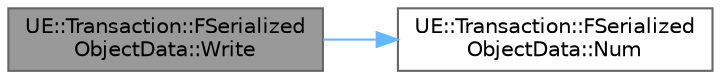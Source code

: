 digraph "UE::Transaction::FSerializedObjectData::Write"
{
 // INTERACTIVE_SVG=YES
 // LATEX_PDF_SIZE
  bgcolor="transparent";
  edge [fontname=Helvetica,fontsize=10,labelfontname=Helvetica,labelfontsize=10];
  node [fontname=Helvetica,fontsize=10,shape=box,height=0.2,width=0.4];
  rankdir="LR";
  Node1 [id="Node000001",label="UE::Transaction::FSerialized\lObjectData::Write",height=0.2,width=0.4,color="gray40", fillcolor="grey60", style="filled", fontcolor="black",tooltip=" "];
  Node1 -> Node2 [id="edge1_Node000001_Node000002",color="steelblue1",style="solid",tooltip=" "];
  Node2 [id="Node000002",label="UE::Transaction::FSerialized\lObjectData::Num",height=0.2,width=0.4,color="grey40", fillcolor="white", style="filled",URL="$d7/de7/structUE_1_1Transaction_1_1FSerializedObjectData.html#a62d0820480a1037d79eba5ba52981af3",tooltip=" "];
}
